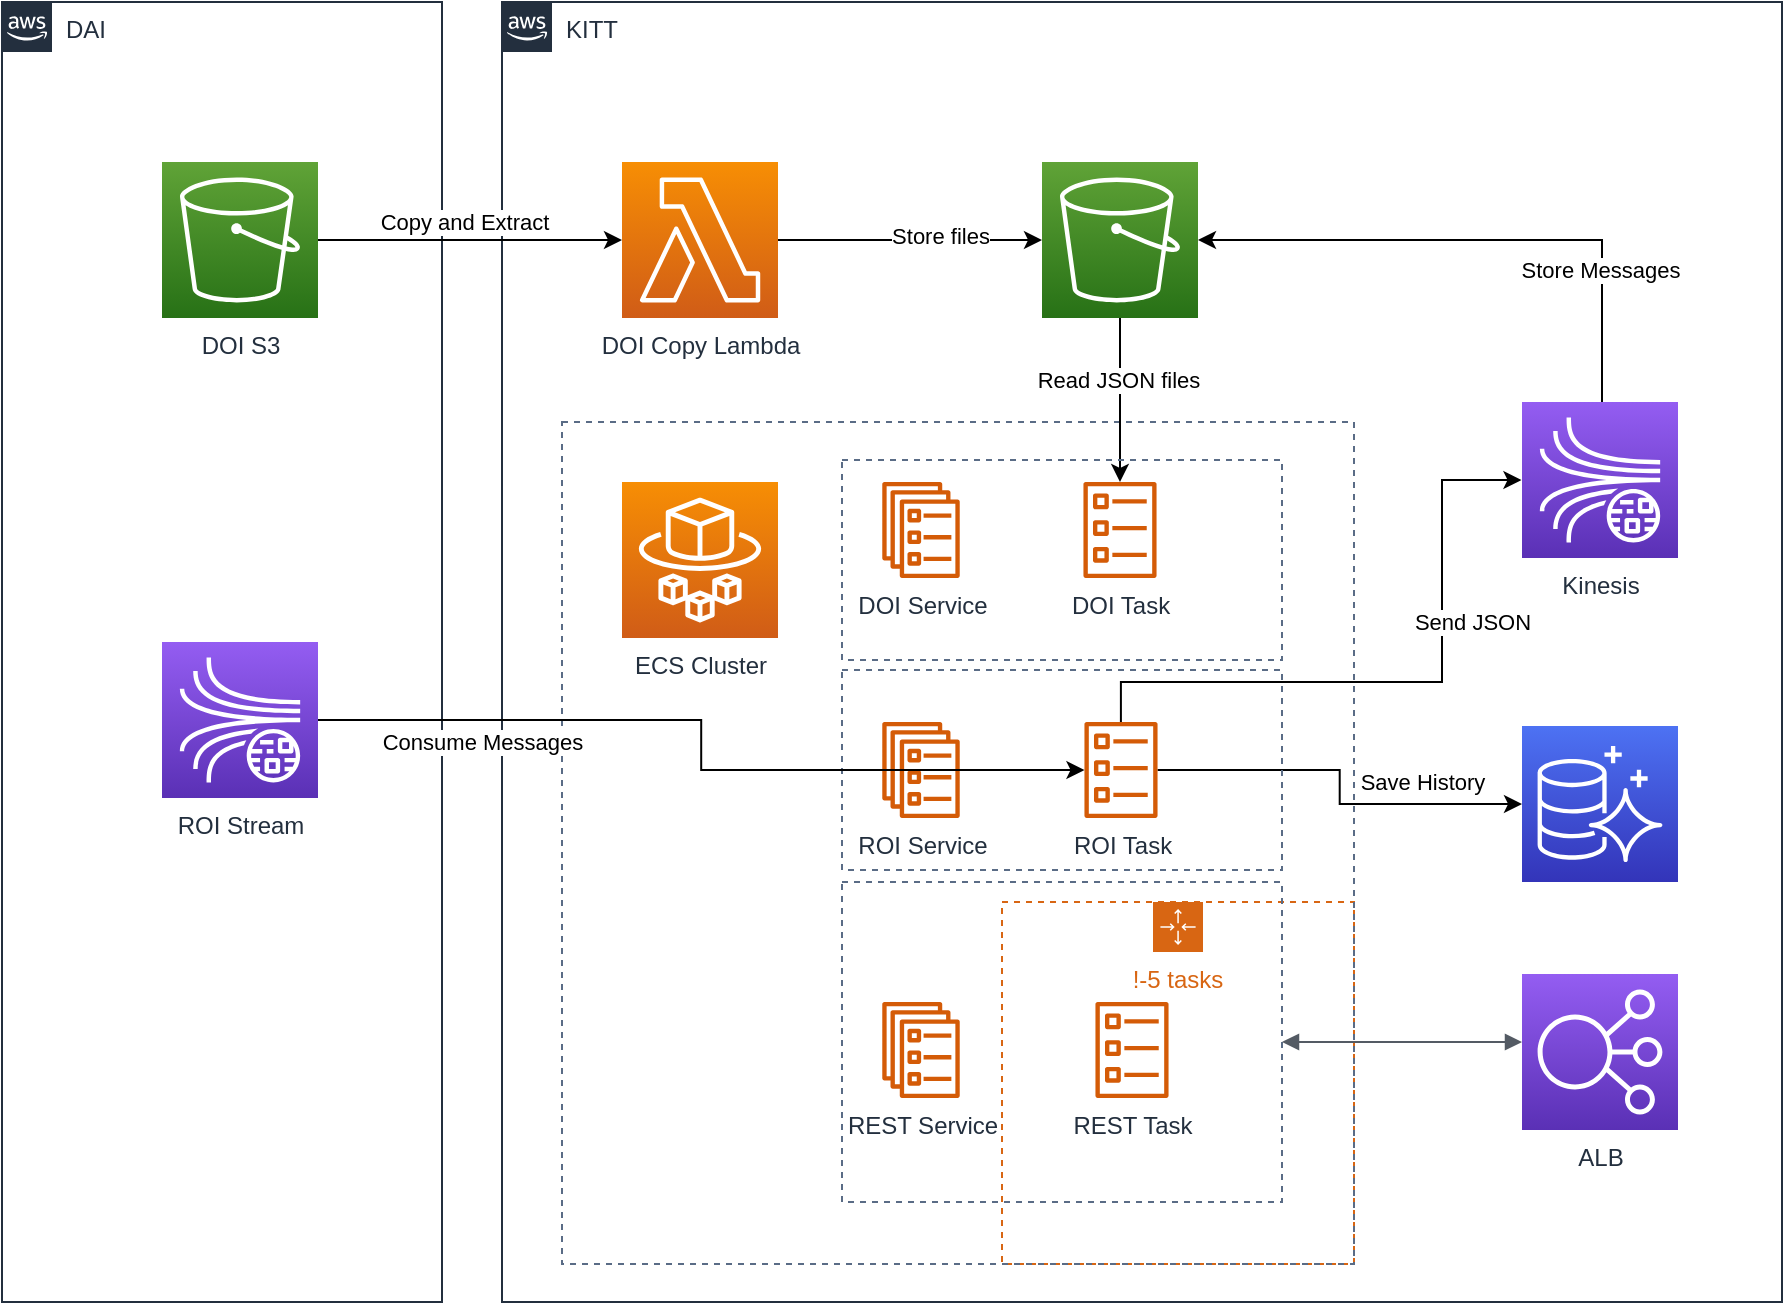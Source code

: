 <mxfile version="17.1.3" type="github">
  <diagram id="Ht1M8jgEwFfnCIfOTk4-" name="Page-1">
    <mxGraphModel dx="2182" dy="1538" grid="1" gridSize="10" guides="1" tooltips="1" connect="1" arrows="1" fold="1" page="1" pageScale="1" pageWidth="1169" pageHeight="827" math="0" shadow="0">
      <root>
        <mxCell id="0" />
        <mxCell id="1" parent="0" />
        <mxCell id="UEzPUAAOIrF-is8g5C7q-74" value="DAI" style="points=[[0,0],[0.25,0],[0.5,0],[0.75,0],[1,0],[1,0.25],[1,0.5],[1,0.75],[1,1],[0.75,1],[0.5,1],[0.25,1],[0,1],[0,0.75],[0,0.5],[0,0.25]];outlineConnect=0;gradientColor=none;html=1;whiteSpace=wrap;fontSize=12;fontStyle=0;shape=mxgraph.aws4.group;grIcon=mxgraph.aws4.group_aws_cloud_alt;strokeColor=#232F3E;fillColor=none;verticalAlign=top;align=left;spacingLeft=30;fontColor=#232F3E;dashed=0;labelBackgroundColor=#ffffff;container=1;pointerEvents=0;collapsible=0;recursiveResize=0;" parent="1" vertex="1">
          <mxGeometry x="40" y="80" width="220" height="650" as="geometry" />
        </mxCell>
        <mxCell id="RvYsPrgFDpj5hAQnLX-L-2" value="DOI S3" style="sketch=0;points=[[0,0,0],[0.25,0,0],[0.5,0,0],[0.75,0,0],[1,0,0],[0,1,0],[0.25,1,0],[0.5,1,0],[0.75,1,0],[1,1,0],[0,0.25,0],[0,0.5,0],[0,0.75,0],[1,0.25,0],[1,0.5,0],[1,0.75,0]];outlineConnect=0;fontColor=#232F3E;gradientColor=#60A337;gradientDirection=north;fillColor=#277116;strokeColor=#ffffff;dashed=0;verticalLabelPosition=bottom;verticalAlign=top;align=center;html=1;fontSize=12;fontStyle=0;aspect=fixed;shape=mxgraph.aws4.resourceIcon;resIcon=mxgraph.aws4.s3;" parent="UEzPUAAOIrF-is8g5C7q-74" vertex="1">
          <mxGeometry x="80" y="80" width="78" height="78" as="geometry" />
        </mxCell>
        <mxCell id="RvYsPrgFDpj5hAQnLX-L-47" value="ROI Stream" style="sketch=0;points=[[0,0,0],[0.25,0,0],[0.5,0,0],[0.75,0,0],[1,0,0],[0,1,0],[0.25,1,0],[0.5,1,0],[0.75,1,0],[1,1,0],[0,0.25,0],[0,0.5,0],[0,0.75,0],[1,0.25,0],[1,0.5,0],[1,0.75,0]];outlineConnect=0;fontColor=#232F3E;gradientColor=#945DF2;gradientDirection=north;fillColor=#5A30B5;strokeColor=#ffffff;dashed=0;verticalLabelPosition=bottom;verticalAlign=top;align=center;html=1;fontSize=12;fontStyle=0;aspect=fixed;shape=mxgraph.aws4.resourceIcon;resIcon=mxgraph.aws4.kinesis_data_streams;" parent="UEzPUAAOIrF-is8g5C7q-74" vertex="1">
          <mxGeometry x="80" y="320" width="78" height="78" as="geometry" />
        </mxCell>
        <mxCell id="UEzPUAAOIrF-is8g5C7q-75" value="KITT" style="points=[[0,0],[0.25,0],[0.5,0],[0.75,0],[1,0],[1,0.25],[1,0.5],[1,0.75],[1,1],[0.75,1],[0.5,1],[0.25,1],[0,1],[0,0.75],[0,0.5],[0,0.25]];outlineConnect=0;gradientColor=none;html=1;whiteSpace=wrap;fontSize=12;fontStyle=0;shape=mxgraph.aws4.group;grIcon=mxgraph.aws4.group_aws_cloud_alt;strokeColor=#232F3E;fillColor=none;verticalAlign=top;align=left;spacingLeft=30;fontColor=#232F3E;dashed=0;labelBackgroundColor=#ffffff;container=1;pointerEvents=0;collapsible=0;recursiveResize=0;" parent="1" vertex="1">
          <mxGeometry x="290" y="80" width="640" height="650" as="geometry" />
        </mxCell>
        <mxCell id="RvYsPrgFDpj5hAQnLX-L-11" style="edgeStyle=orthogonalEdgeStyle;rounded=0;orthogonalLoop=1;jettySize=auto;html=1;exitX=1;exitY=0.5;exitDx=0;exitDy=0;exitPerimeter=0;entryX=0;entryY=0.5;entryDx=0;entryDy=0;entryPerimeter=0;" parent="UEzPUAAOIrF-is8g5C7q-75" source="RvYsPrgFDpj5hAQnLX-L-5" target="RvYsPrgFDpj5hAQnLX-L-10" edge="1">
          <mxGeometry relative="1" as="geometry" />
        </mxCell>
        <mxCell id="RvYsPrgFDpj5hAQnLX-L-12" value="Store files" style="edgeLabel;html=1;align=center;verticalAlign=middle;resizable=0;points=[];" parent="RvYsPrgFDpj5hAQnLX-L-11" vertex="1" connectable="0">
          <mxGeometry x="0.227" y="2" relative="1" as="geometry">
            <mxPoint as="offset" />
          </mxGeometry>
        </mxCell>
        <mxCell id="RvYsPrgFDpj5hAQnLX-L-5" value="DOI Copy Lambda" style="sketch=0;points=[[0,0,0],[0.25,0,0],[0.5,0,0],[0.75,0,0],[1,0,0],[0,1,0],[0.25,1,0],[0.5,1,0],[0.75,1,0],[1,1,0],[0,0.25,0],[0,0.5,0],[0,0.75,0],[1,0.25,0],[1,0.5,0],[1,0.75,0]];outlineConnect=0;fontColor=#232F3E;gradientColor=#F78E04;gradientDirection=north;fillColor=#D05C17;strokeColor=#ffffff;dashed=0;verticalLabelPosition=bottom;verticalAlign=top;align=center;html=1;fontSize=12;fontStyle=0;aspect=fixed;shape=mxgraph.aws4.resourceIcon;resIcon=mxgraph.aws4.lambda;" parent="UEzPUAAOIrF-is8g5C7q-75" vertex="1">
          <mxGeometry x="60" y="80" width="78" height="78" as="geometry" />
        </mxCell>
        <mxCell id="RvYsPrgFDpj5hAQnLX-L-10" value="" style="sketch=0;points=[[0,0,0],[0.25,0,0],[0.5,0,0],[0.75,0,0],[1,0,0],[0,1,0],[0.25,1,0],[0.5,1,0],[0.75,1,0],[1,1,0],[0,0.25,0],[0,0.5,0],[0,0.75,0],[1,0.25,0],[1,0.5,0],[1,0.75,0]];outlineConnect=0;fontColor=#232F3E;gradientColor=#60A337;gradientDirection=north;fillColor=#277116;strokeColor=#ffffff;dashed=0;verticalLabelPosition=bottom;verticalAlign=top;align=center;html=1;fontSize=12;fontStyle=0;aspect=fixed;shape=mxgraph.aws4.resourceIcon;resIcon=mxgraph.aws4.s3;" parent="UEzPUAAOIrF-is8g5C7q-75" vertex="1">
          <mxGeometry x="270" y="80" width="78" height="78" as="geometry" />
        </mxCell>
        <mxCell id="RvYsPrgFDpj5hAQnLX-L-13" value="ECS Cluster" style="sketch=0;points=[[0,0,0],[0.25,0,0],[0.5,0,0],[0.75,0,0],[1,0,0],[0,1,0],[0.25,1,0],[0.5,1,0],[0.75,1,0],[1,1,0],[0,0.25,0],[0,0.5,0],[0,0.75,0],[1,0.25,0],[1,0.5,0],[1,0.75,0]];outlineConnect=0;fontColor=#232F3E;gradientColor=#F78E04;gradientDirection=north;fillColor=#D05C17;strokeColor=#ffffff;dashed=0;verticalLabelPosition=bottom;verticalAlign=top;align=center;html=1;fontSize=12;fontStyle=0;aspect=fixed;shape=mxgraph.aws4.resourceIcon;resIcon=mxgraph.aws4.fargate;" parent="UEzPUAAOIrF-is8g5C7q-75" vertex="1">
          <mxGeometry x="60" y="240" width="78" height="78" as="geometry" />
        </mxCell>
        <mxCell id="RvYsPrgFDpj5hAQnLX-L-17" value="DOI Service" style="sketch=0;outlineConnect=0;fontColor=#232F3E;gradientColor=none;fillColor=#D45B07;strokeColor=none;dashed=0;verticalLabelPosition=bottom;verticalAlign=top;align=center;html=1;fontSize=12;fontStyle=0;aspect=fixed;pointerEvents=1;shape=mxgraph.aws4.ecs_service;" parent="UEzPUAAOIrF-is8g5C7q-75" vertex="1">
          <mxGeometry x="190" y="240" width="39" height="48" as="geometry" />
        </mxCell>
        <mxCell id="RvYsPrgFDpj5hAQnLX-L-18" value="&lt;div&gt;DOI Task&lt;/div&gt;" style="sketch=0;outlineConnect=0;fontColor=#232F3E;gradientColor=none;fillColor=#D45B07;strokeColor=none;dashed=0;verticalLabelPosition=bottom;verticalAlign=top;align=center;html=1;fontSize=12;fontStyle=0;aspect=fixed;pointerEvents=1;shape=mxgraph.aws4.ecs_task;" parent="UEzPUAAOIrF-is8g5C7q-75" vertex="1">
          <mxGeometry x="290.5" y="240" width="37" height="48" as="geometry" />
        </mxCell>
        <mxCell id="RvYsPrgFDpj5hAQnLX-L-27" value="&lt;div&gt;ROI Service&lt;/div&gt;&lt;div&gt;&lt;br&gt;&lt;/div&gt;" style="sketch=0;outlineConnect=0;fontColor=#232F3E;gradientColor=none;fillColor=#D45B07;strokeColor=none;dashed=0;verticalLabelPosition=bottom;verticalAlign=top;align=center;html=1;fontSize=12;fontStyle=0;aspect=fixed;pointerEvents=1;shape=mxgraph.aws4.ecs_service;" parent="UEzPUAAOIrF-is8g5C7q-75" vertex="1">
          <mxGeometry x="190" y="360" width="39" height="48" as="geometry" />
        </mxCell>
        <mxCell id="36A81LfQrQOHqFkf6weP-2" value="" style="edgeStyle=orthogonalEdgeStyle;rounded=0;jumpStyle=none;orthogonalLoop=1;jettySize=auto;html=1;strokeColor=default;" edge="1" parent="UEzPUAAOIrF-is8g5C7q-75" source="RvYsPrgFDpj5hAQnLX-L-28" target="36A81LfQrQOHqFkf6weP-1">
          <mxGeometry relative="1" as="geometry">
            <mxPoint x="408" y="384" as="targetPoint" />
          </mxGeometry>
        </mxCell>
        <mxCell id="36A81LfQrQOHqFkf6weP-3" value="Save History" style="edgeLabel;html=1;align=center;verticalAlign=middle;resizable=0;points=[];" vertex="1" connectable="0" parent="36A81LfQrQOHqFkf6weP-2">
          <mxGeometry x="0.277" relative="1" as="geometry">
            <mxPoint x="22" y="-11" as="offset" />
          </mxGeometry>
        </mxCell>
        <mxCell id="RvYsPrgFDpj5hAQnLX-L-28" value="ROI Task" style="sketch=0;outlineConnect=0;fontColor=#232F3E;gradientColor=none;fillColor=#D45B07;strokeColor=none;dashed=0;verticalLabelPosition=bottom;verticalAlign=top;align=center;html=1;fontSize=12;fontStyle=0;aspect=fixed;pointerEvents=1;shape=mxgraph.aws4.ecs_task;" parent="UEzPUAAOIrF-is8g5C7q-75" vertex="1">
          <mxGeometry x="291" y="360" width="37" height="48" as="geometry" />
        </mxCell>
        <mxCell id="RvYsPrgFDpj5hAQnLX-L-29" value="!-5 tasks" style="points=[[0,0],[0.25,0],[0.5,0],[0.75,0],[1,0],[1,0.25],[1,0.5],[1,0.75],[1,1],[0.75,1],[0.5,1],[0.25,1],[0,1],[0,0.75],[0,0.5],[0,0.25]];outlineConnect=0;gradientColor=none;html=1;whiteSpace=wrap;fontSize=12;fontStyle=0;container=1;pointerEvents=0;collapsible=0;recursiveResize=0;shape=mxgraph.aws4.groupCenter;grIcon=mxgraph.aws4.group_auto_scaling_group;grStroke=1;strokeColor=#D86613;fillColor=none;verticalAlign=top;align=center;fontColor=#D86613;dashed=1;spacingTop=25;" parent="UEzPUAAOIrF-is8g5C7q-75" vertex="1">
          <mxGeometry x="250" y="450" width="176" height="181" as="geometry" />
        </mxCell>
        <mxCell id="RvYsPrgFDpj5hAQnLX-L-31" value="REST Task" style="sketch=0;outlineConnect=0;fontColor=#232F3E;gradientColor=none;fillColor=#D45B07;strokeColor=none;dashed=0;verticalLabelPosition=bottom;verticalAlign=top;align=center;html=1;fontSize=12;fontStyle=0;aspect=fixed;pointerEvents=1;shape=mxgraph.aws4.ecs_task;" parent="RvYsPrgFDpj5hAQnLX-L-29" vertex="1">
          <mxGeometry x="46.5" y="50" width="37" height="48" as="geometry" />
        </mxCell>
        <mxCell id="RvYsPrgFDpj5hAQnLX-L-35" value="" style="fillColor=none;strokeColor=#5A6C86;dashed=1;verticalAlign=top;fontStyle=0;fontColor=#5A6C86;" parent="RvYsPrgFDpj5hAQnLX-L-29" vertex="1">
          <mxGeometry x="-80" y="-10" width="220" height="160" as="geometry" />
        </mxCell>
        <mxCell id="RvYsPrgFDpj5hAQnLX-L-30" value="REST Service" style="sketch=0;outlineConnect=0;fontColor=#232F3E;gradientColor=none;fillColor=#D45B07;strokeColor=none;dashed=0;verticalLabelPosition=bottom;verticalAlign=top;align=center;html=1;fontSize=12;fontStyle=0;aspect=fixed;pointerEvents=1;shape=mxgraph.aws4.ecs_service;" parent="RvYsPrgFDpj5hAQnLX-L-29" vertex="1">
          <mxGeometry x="-60" y="50" width="39" height="48" as="geometry" />
        </mxCell>
        <mxCell id="RvYsPrgFDpj5hAQnLX-L-36" value="" style="fillColor=none;strokeColor=#5A6C86;dashed=1;verticalAlign=top;fontStyle=0;fontColor=#5A6C86;" parent="RvYsPrgFDpj5hAQnLX-L-29" vertex="1">
          <mxGeometry x="-220" y="-240" width="396" height="421" as="geometry" />
        </mxCell>
        <mxCell id="RvYsPrgFDpj5hAQnLX-L-25" value="" style="rounded=0;orthogonalLoop=1;jettySize=auto;html=1;exitX=0.5;exitY=1;exitDx=0;exitDy=0;exitPerimeter=0;" parent="UEzPUAAOIrF-is8g5C7q-75" source="RvYsPrgFDpj5hAQnLX-L-10" target="RvYsPrgFDpj5hAQnLX-L-18" edge="1">
          <mxGeometry relative="1" as="geometry">
            <mxPoint x="309" y="242" as="sourcePoint" />
            <mxPoint x="309" y="160" as="targetPoint" />
          </mxGeometry>
        </mxCell>
        <mxCell id="RvYsPrgFDpj5hAQnLX-L-26" value="Read JSON files" style="edgeLabel;html=1;align=center;verticalAlign=middle;resizable=0;points=[];" parent="RvYsPrgFDpj5hAQnLX-L-25" vertex="1" connectable="0">
          <mxGeometry x="-0.244" y="-1" relative="1" as="geometry">
            <mxPoint as="offset" />
          </mxGeometry>
        </mxCell>
        <mxCell id="RvYsPrgFDpj5hAQnLX-L-33" value="" style="fillColor=none;strokeColor=#5A6C86;dashed=1;verticalAlign=top;fontStyle=0;fontColor=#5A6C86;" parent="UEzPUAAOIrF-is8g5C7q-75" vertex="1">
          <mxGeometry x="170" y="229" width="220" height="100" as="geometry" />
        </mxCell>
        <mxCell id="RvYsPrgFDpj5hAQnLX-L-50" value="" style="edgeStyle=orthogonalEdgeStyle;rounded=0;jumpStyle=none;orthogonalLoop=1;jettySize=auto;html=1;strokeColor=default;entryX=1;entryY=0.5;entryDx=0;entryDy=0;entryPerimeter=0;" parent="UEzPUAAOIrF-is8g5C7q-75" source="RvYsPrgFDpj5hAQnLX-L-49" target="RvYsPrgFDpj5hAQnLX-L-10" edge="1">
          <mxGeometry relative="1" as="geometry">
            <mxPoint x="469" y="265" as="targetPoint" />
            <Array as="points">
              <mxPoint x="550" y="119" />
            </Array>
          </mxGeometry>
        </mxCell>
        <mxCell id="RvYsPrgFDpj5hAQnLX-L-51" value="Store Messages" style="edgeLabel;html=1;align=center;verticalAlign=middle;resizable=0;points=[];" parent="RvYsPrgFDpj5hAQnLX-L-50" vertex="1" connectable="0">
          <mxGeometry x="-0.534" y="1" relative="1" as="geometry">
            <mxPoint as="offset" />
          </mxGeometry>
        </mxCell>
        <mxCell id="RvYsPrgFDpj5hAQnLX-L-49" value="Kinesis" style="sketch=0;points=[[0,0,0],[0.25,0,0],[0.5,0,0],[0.75,0,0],[1,0,0],[0,1,0],[0.25,1,0],[0.5,1,0],[0.75,1,0],[1,1,0],[0,0.25,0],[0,0.5,0],[0,0.75,0],[1,0.25,0],[1,0.5,0],[1,0.75,0]];outlineConnect=0;fontColor=#232F3E;gradientColor=#945DF2;gradientDirection=north;fillColor=#5A30B5;strokeColor=#ffffff;dashed=0;verticalLabelPosition=bottom;verticalAlign=top;align=center;html=1;fontSize=12;fontStyle=0;aspect=fixed;shape=mxgraph.aws4.resourceIcon;resIcon=mxgraph.aws4.kinesis_data_streams;" parent="UEzPUAAOIrF-is8g5C7q-75" vertex="1">
          <mxGeometry x="510" y="200" width="78" height="78" as="geometry" />
        </mxCell>
        <mxCell id="RvYsPrgFDpj5hAQnLX-L-53" value="ALB" style="sketch=0;points=[[0,0,0],[0.25,0,0],[0.5,0,0],[0.75,0,0],[1,0,0],[0,1,0],[0.25,1,0],[0.5,1,0],[0.75,1,0],[1,1,0],[0,0.25,0],[0,0.5,0],[0,0.75,0],[1,0.25,0],[1,0.5,0],[1,0.75,0]];outlineConnect=0;fontColor=#232F3E;gradientColor=#945DF2;gradientDirection=north;fillColor=#5A30B5;strokeColor=#ffffff;dashed=0;verticalLabelPosition=bottom;verticalAlign=top;align=center;html=1;fontSize=12;fontStyle=0;aspect=fixed;shape=mxgraph.aws4.resourceIcon;resIcon=mxgraph.aws4.elastic_load_balancing;" parent="UEzPUAAOIrF-is8g5C7q-75" vertex="1">
          <mxGeometry x="510" y="486" width="78" height="78" as="geometry" />
        </mxCell>
        <mxCell id="RvYsPrgFDpj5hAQnLX-L-48" value="" style="edgeStyle=orthogonalEdgeStyle;rounded=0;jumpStyle=none;orthogonalLoop=1;jettySize=auto;html=1;strokeColor=default;" parent="UEzPUAAOIrF-is8g5C7q-75" source="RvYsPrgFDpj5hAQnLX-L-28" edge="1">
          <mxGeometry relative="1" as="geometry">
            <mxPoint x="509.73" y="239" as="targetPoint" />
            <mxPoint x="327.503" y="384" as="sourcePoint" />
            <Array as="points">
              <mxPoint x="310" y="340" />
              <mxPoint x="470" y="340" />
              <mxPoint x="470" y="239" />
            </Array>
          </mxGeometry>
        </mxCell>
        <mxCell id="RvYsPrgFDpj5hAQnLX-L-52" value="Send JSON" style="edgeLabel;html=1;align=center;verticalAlign=middle;resizable=0;points=[];" parent="RvYsPrgFDpj5hAQnLX-L-48" vertex="1" connectable="0">
          <mxGeometry x="-0.24" y="-1" relative="1" as="geometry">
            <mxPoint x="73" y="-31" as="offset" />
          </mxGeometry>
        </mxCell>
        <mxCell id="36A81LfQrQOHqFkf6weP-1" value="" style="sketch=0;points=[[0,0,0],[0.25,0,0],[0.5,0,0],[0.75,0,0],[1,0,0],[0,1,0],[0.25,1,0],[0.5,1,0],[0.75,1,0],[1,1,0],[0,0.25,0],[0,0.5,0],[0,0.75,0],[1,0.25,0],[1,0.5,0],[1,0.75,0]];outlineConnect=0;fontColor=#232F3E;gradientColor=#4D72F3;gradientDirection=north;fillColor=#3334B9;strokeColor=#ffffff;dashed=0;verticalLabelPosition=bottom;verticalAlign=top;align=center;html=1;fontSize=12;fontStyle=0;aspect=fixed;shape=mxgraph.aws4.resourceIcon;resIcon=mxgraph.aws4.aurora;" vertex="1" parent="UEzPUAAOIrF-is8g5C7q-75">
          <mxGeometry x="510" y="362" width="78" height="78" as="geometry" />
        </mxCell>
        <mxCell id="RvYsPrgFDpj5hAQnLX-L-34" value="" style="fillColor=none;strokeColor=#5A6C86;dashed=1;verticalAlign=top;fontStyle=0;fontColor=#5A6C86;" parent="UEzPUAAOIrF-is8g5C7q-75" vertex="1">
          <mxGeometry x="170" y="334" width="220" height="100" as="geometry" />
        </mxCell>
        <mxCell id="36A81LfQrQOHqFkf6weP-4" value="" style="edgeStyle=orthogonalEdgeStyle;html=1;endArrow=block;elbow=vertical;startArrow=block;startFill=1;endFill=1;strokeColor=#545B64;rounded=0;jumpStyle=none;" edge="1" parent="UEzPUAAOIrF-is8g5C7q-75" source="RvYsPrgFDpj5hAQnLX-L-35">
          <mxGeometry width="100" relative="1" as="geometry">
            <mxPoint x="410" y="520" as="sourcePoint" />
            <mxPoint x="510" y="520" as="targetPoint" />
          </mxGeometry>
        </mxCell>
        <mxCell id="RvYsPrgFDpj5hAQnLX-L-39" value="" style="rounded=0;orthogonalLoop=1;jettySize=auto;html=1;orthogonal=0;bendable=1;edgeStyle=orthogonalEdgeStyle;" parent="1" source="RvYsPrgFDpj5hAQnLX-L-47" target="RvYsPrgFDpj5hAQnLX-L-28" edge="1">
          <mxGeometry relative="1" as="geometry" />
        </mxCell>
        <mxCell id="RvYsPrgFDpj5hAQnLX-L-40" value="Consume Messages" style="edgeLabel;html=1;align=center;verticalAlign=middle;resizable=0;points=[];" parent="RvYsPrgFDpj5hAQnLX-L-39" vertex="1" connectable="0">
          <mxGeometry x="0.199" y="-2" relative="1" as="geometry">
            <mxPoint x="-138" y="-16" as="offset" />
          </mxGeometry>
        </mxCell>
        <mxCell id="RvYsPrgFDpj5hAQnLX-L-7" style="rounded=0;orthogonalLoop=1;jettySize=auto;html=1;exitX=1;exitY=0.5;exitDx=0;exitDy=0;exitPerimeter=0;strokeColor=default;jumpStyle=none;entryX=0;entryY=0.5;entryDx=0;entryDy=0;entryPerimeter=0;" parent="1" source="RvYsPrgFDpj5hAQnLX-L-2" target="RvYsPrgFDpj5hAQnLX-L-5" edge="1">
          <mxGeometry relative="1" as="geometry" />
        </mxCell>
        <mxCell id="RvYsPrgFDpj5hAQnLX-L-8" value="&lt;div&gt;Copy and Extract&lt;/div&gt;" style="edgeLabel;html=1;align=center;verticalAlign=middle;resizable=0;points=[];" parent="RvYsPrgFDpj5hAQnLX-L-7" vertex="1" connectable="0">
          <mxGeometry x="-0.116" y="-2" relative="1" as="geometry">
            <mxPoint x="6" y="-11" as="offset" />
          </mxGeometry>
        </mxCell>
      </root>
    </mxGraphModel>
  </diagram>
</mxfile>
